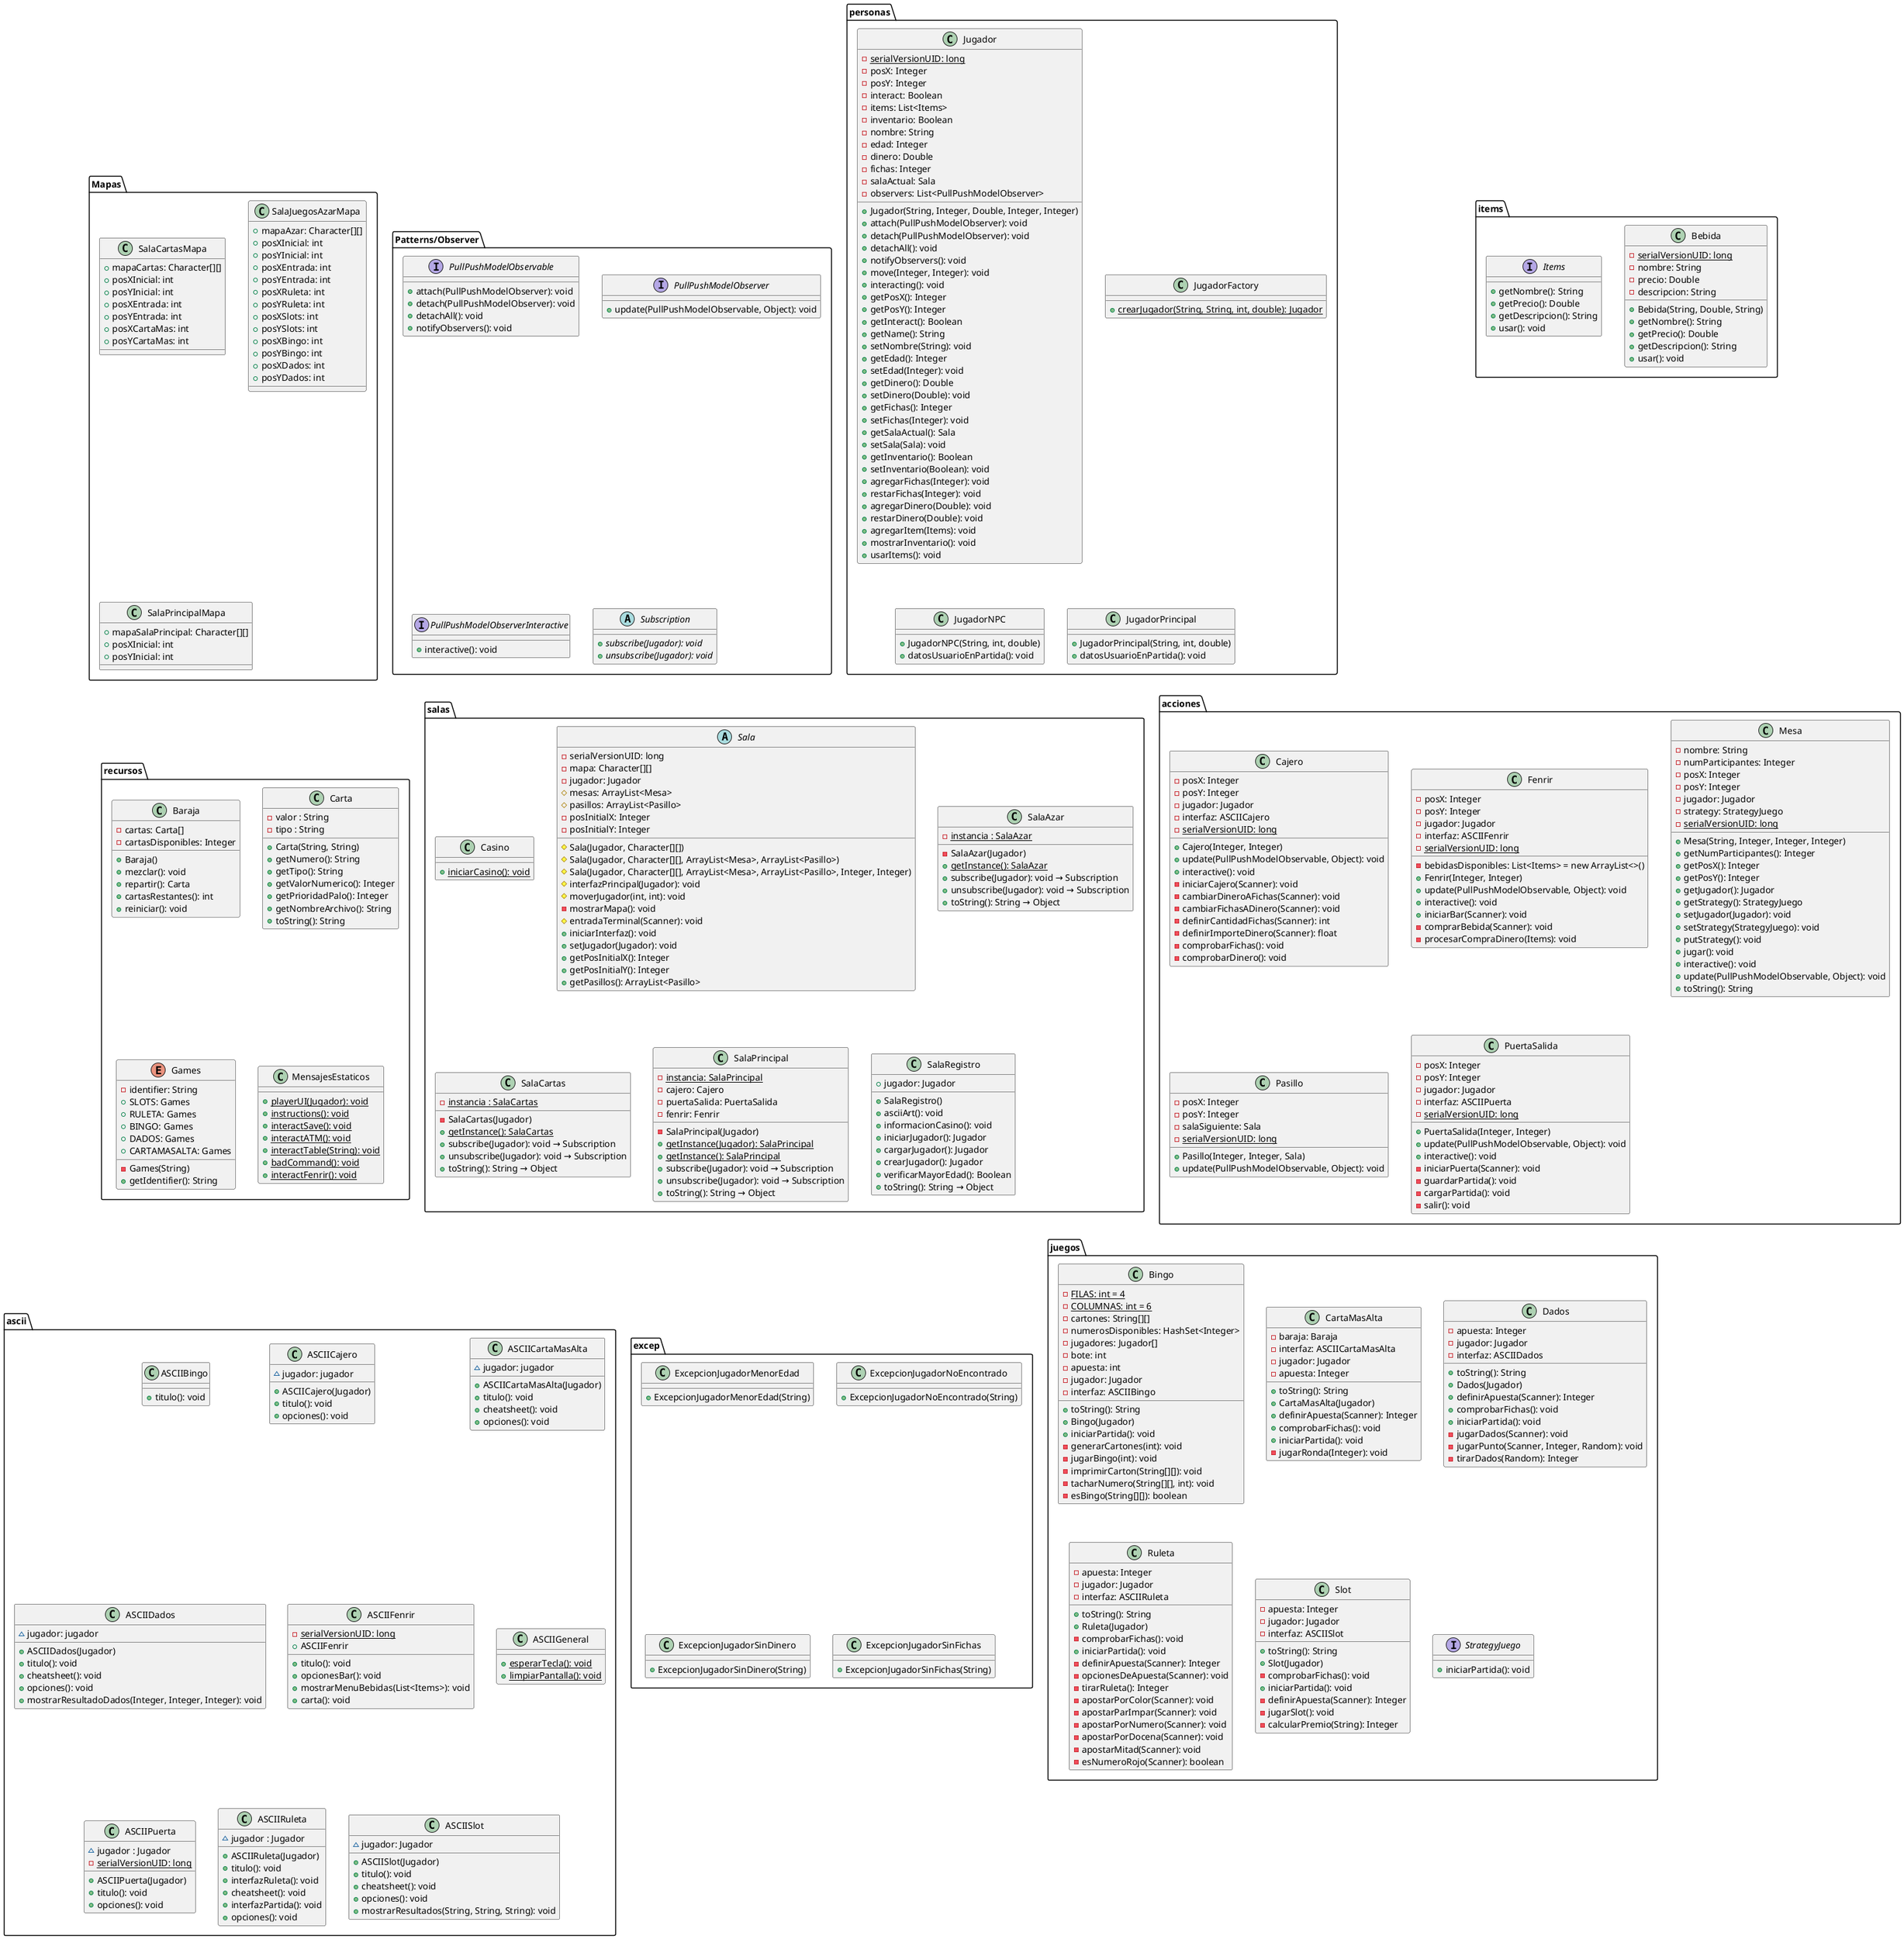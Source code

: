 @startuml

'https://plantuml.com/class-diagram
'- Privado' 'private Jugador jugador'
'# protected' 'protected Jugador jugador'
'~ package' 'Jugador jugador'
'+ public' 'public Jugador jugador'

package "Mapas" {
    class SalaCartasMapa {
        + mapaCartas: Character[][]
        + posXInicial: int
        + posYInicial: int
        + posXEntrada: int
        + posYEntrada: int
        + posXCartaMas: int
        + posYCartaMas: int
    }

    class SalaJuegosAzarMapa {
        + mapaAzar: Character[][]
        + posXInicial: int
        + posYInicial: int
        + posXEntrada: int
        + posYEntrada: int
        + posXRuleta: int
        + posYRuleta: int
        + posXSlots: int
        + posYSlots: int
        + posXBingo: int
        + posYBingo: int
        + posXDados: int
        + posYDados: int
    }

    class SalaPrincipalMapa {
        + mapaSalaPrincipal: Character[][]
        + posXInicial: int
        + posYInicial: int
    }
}

package "Patterns/Observer" {
    interface PullPushModelObservable {
        + attach(PullPushModelObserver): void
        + detach(PullPushModelObserver): void
        + detachAll(): void
        + notifyObservers(): void
    }

    interface PullPushModelObserver {
        + update(PullPushModelObservable, Object): void
    }

    interface PullPushModelObserverInteractive {
        + interactive(): void
    }

    abstract class Subscription {
        + {abstract} subscribe(Jugador): void
        + {abstract} unsubscribe(Jugador): void
    }
}

package "personas" {
    class Jugador {
        - {static} serialVersionUID: long
        - posX: Integer
        - posY: Integer
        - interact: Boolean
        - items: List<Items>
        - inventario: Boolean
        - nombre: String
        - edad: Integer
        - dinero: Double
        - fichas: Integer
        - salaActual: Sala
        - observers: List<PullPushModelObserver>

        + Jugador(String, Integer, Double, Integer, Integer)
        + attach(PullPushModelObserver): void
        + detach(PullPushModelObserver): void
        + detachAll(): void
        + notifyObservers(): void
        + move(Integer, Integer): void
        + interacting(): void
        + getPosX(): Integer
        + getPosY(): Integer
        + getInteract(): Boolean
        + getName(): String
        + setNombre(String): void
        + getEdad(): Integer
        + setEdad(Integer): void
        + getDinero(): Double
        + setDinero(Double): void
        + getFichas(): Integer
        + setFichas(Integer): void
        + getSalaActual(): Sala
        + setSala(Sala): void
        + getInventario(): Boolean
        + setInventario(Boolean): void
        + agregarFichas(Integer): void
        + restarFichas(Integer): void
        + agregarDinero(Double): void
        + restarDinero(Double): void
        + agregarItem(Items): void
        + mostrarInventario(): void
        + usarItems(): void
    }

    class JugadorFactory {
        + {static} crearJugador(String, String, int, double): Jugador
    }

    class JugadorNPC {
        + JugadorNPC(String, int, double)
        + datosUsuarioEnPartida(): void
    }

    class JugadorPrincipal {
        + JugadorPrincipal(String, int, double)
        + datosUsuarioEnPartida(): void
    }
}

package "recursos" {
    class Baraja {
        - cartas: Carta[]
        - cartasDisponibles: Integer

        + Baraja()
        + mezclar(): void
        + repartir(): Carta
        + cartasRestantes(): int
        + reiniciar(): void
    }

    class Carta {
        - valor : String
        - tipo : String

        + Carta(String, String)
        + getNumero(): String
        + getTipo(): String
        + getValorNumerico(): Integer
        + getPrioridadPalo(): Integer
        + getNombreArchivo(): String
        + toString(): String
    }

    enum Games {
        - identifier: String
        + SLOTS: Games
        + RULETA: Games
        + BINGO: Games
        + DADOS: Games
        + CARTAMASALTA: Games

        - Games(String)
        + getIdentifier(): String
    }

    class MensajesEstaticos {
        + {static} playerUI(Jugador): void
        + {static} instructions(): void
        + {static} interactSave(): void
        + {static} interactATM(): void
        + {static} interactTable(String): void
        + {static} badCommand(): void
        + {static} interactFenrir(): void
    }
}

package "salas" {
    class Casino {
        + {static} iniciarCasino(): void
    }

    abstract class Sala {

        - serialVersionUID: long
        - mapa: Character[][]
        - jugador: Jugador
        # mesas: ArrayList<Mesa>
        # pasillos: ArrayList<Pasillo>
        - posInitialX: Integer
        - posInitialY: Integer

        # Sala(Jugador, Character[][])
        # Sala(Jugador, Character[][], ArrayList<Mesa>, ArrayList<Pasillo>)
        # Sala(Jugador, Character[][], ArrayList<Mesa>, ArrayList<Pasillo>, Integer, Integer)
        # interfazPrincipal(Jugador): void
        # moverJugador(int, int): void
        - mostrarMapa(): void
        # entradaTerminal(Scanner): void
        + iniciarInterfaz(): void
        + setJugador(Jugador): void
        + getPosInitialX(): Integer
        + getPosInitialY(): Integer
        + getPasillos(): ArrayList<Pasillo>
    }

    class SalaAzar {
        - {static} instancia : SalaAzar

        - SalaAzar(Jugador)
        + {static} getInstance(): SalaAzar
        + subscribe(Jugador): void → Subscription
        + unsubscribe(Jugador): void → Subscription
        + toString(): String → Object
    }

    class SalaCartas {
        - {static} instancia : SalaCartas

        - SalaCartas(Jugador)
        + {static} getInstance(): SalaCartas
        + subscribe(Jugador): void → Subscription
        + unsubscribe(Jugador): void → Subscription
        + toString(): String → Object
    }

    class SalaPrincipal {
        - {static} instancia: SalaPrincipal
        - cajero: Cajero
        - puertaSalida: PuertaSalida
        - fenrir: Fenrir

        - SalaPrincipal(Jugador)
        + {static} getInstance(Jugador): SalaPrincipal
        + {static} getInstance(): SalaPrincipal
        + subscribe(Jugador): void → Subscription
        + unsubscribe(Jugador): void → Subscription
        + toString(): String → Object
    }

    class SalaRegistro {
        + jugador: Jugador

        + SalaRegistro()
        + asciiArt(): void
        + informacionCasino(): void
        + iniciarJugador(): Jugador
        + cargarJugador(): Jugador
        + crearJugador(): Jugador
        + verificarMayorEdad(): Boolean
        + toString(): String → Object
    }
}

package "acciones" {
    class Cajero {
        - posX: Integer
        - posY: Integer
        - jugador: Jugador
        - interfaz: ASCIICajero
        - {static} serialVersionUID: long
        + Cajero(Integer, Integer)
        + update(PullPushModelObservable, Object): void
        + interactive(): void
        - iniciarCajero(Scanner): void
        - cambiarDineroAFichas(Scanner): void
        - cambiarFichasADinero(Scanner): void
        - definirCantidadFichas(Scanner): int
        - definirImporteDinero(Scanner): float
        - comprobarFichas(): void
        - comprobarDinero(): void
    }

    class Fenrir {
        - posX: Integer
        - posY: Integer
        - jugador: Jugador
        - bebidasDisponibles: List<Items> = new ArrayList<>()
        - interfaz: ASCIIFenrir
        - {static} serialVersionUID: long
        + Fenrir(Integer, Integer)
        + update(PullPushModelObservable, Object): void
        + interactive(): void
        + iniciarBar(Scanner): void
        - comprarBebida(Scanner): void
        - procesarCompraDinero(Items): void
    }

    class Mesa {
        - nombre: String
        - numParticipantes: Integer
        - posX: Integer
        - posY: Integer
        - jugador: Jugador
        - strategy: StrategyJuego
        - {static} serialVersionUID: long
        + Mesa(String, Integer, Integer, Integer)
        + getNumParticipantes(): Integer
        + getPosX(): Integer
        + getPosY(): Integer
        + getJugador(): Jugador
        + getStrategy(): StrategyJuego
        + setJugador(Jugador): void
        + setStrategy(StrategyJuego): void
        + putStrategy(): void
        + jugar(): void
        + interactive(): void
        + update(PullPushModelObservable, Object): void
        + toString(): String
    }

    class Pasillo {
        - posX: Integer
        - posY: Integer
        - salaSiguiente: Sala
        - {static} serialVersionUID: long
        + Pasillo(Integer, Integer, Sala)
        + update(PullPushModelObservable, Object): void
    }

    class PuertaSalida {
        - posX: Integer
        - posY: Integer
        - jugador: Jugador
        - interfaz: ASCIIPuerta
        - {static} serialVersionUID: long
        + PuertaSalida(Integer, Integer)
        + update(PullPushModelObservable, Object): void
        + interactive(): void
        - iniciarPuerta(Scanner): void
        - guardarPartida(): void
        - cargarPartida(): void
        - salir(): void
    }
}

package "ascii" {
    class ASCIIBingo {
        + titulo(): void
    }

    class ASCIICajero {
        ~ jugador: jugador
        + ASCIICajero(Jugador)
        + titulo(): void
        + opciones(): void
    }

    class ASCIICartaMasAlta {
        ~ jugador: jugador
        + ASCIICartaMasAlta(Jugador)
        + titulo(): void
        + cheatsheet(): void
        + opciones(): void
    }

    class ASCIIDados {
        ~ jugador: jugador
        + ASCIIDados(Jugador)
        + titulo(): void
        + cheatsheet(): void
        + opciones(): void
        + mostrarResultadoDados(Integer, Integer, Integer): void
    }

    class ASCIIFenrir {
        - {static} serialVersionUID: long
        + ASCIIFenrir
        + titulo(): void
        + opcionesBar(): void
        + mostrarMenuBebidas(List<Items>): void
        + carta(): void
    }

    class ASCIIGeneral {
        + {static} esperarTecla(): void
        + {static} limpiarPantalla(): void
    }

    class ASCIIPuerta {
        ~ jugador : Jugador
        - {static} serialVersionUID: long
        + ASCIIPuerta(Jugador)
        + titulo(): void
        + opciones(): void
    }

    class ASCIIRuleta {
        ~ jugador : Jugador
        + ASCIIRuleta(Jugador)
        + titulo(): void
        + interfazRuleta(): void
        + cheatsheet(): void
        + interfazPartida(): void
        + opciones(): void
    }

    class ASCIISlot {
        ~ jugador: Jugador
        + ASCIISlot(Jugador)
        + titulo(): void
        + cheatsheet(): void
        + opciones(): void
        + mostrarResultados(String, String, String): void
    }
}

package "excep" {
    class ExcepcionJugadorMenorEdad {
        + ExcepcionJugadorMenorEdad(String)
    }

    class ExcepcionJugadorNoEncontrado {
        + ExcepcionJugadorNoEncontrado(String)
    }

    class ExcepcionJugadorSinDinero {
        + ExcepcionJugadorSinDinero(String)
    }

    class ExcepcionJugadorSinFichas {
        + ExcepcionJugadorSinFichas(String)
    }
}

package "items" {
    class Bebida {
        - {static} serialVersionUID: long
        - nombre: String
        - precio: Double
        - descripcion: String
        + Bebida(String, Double, String)
        + getNombre(): String
        + getPrecio(): Double
        + getDescripcion(): String
        + usar(): void
    }

    interface Items {
        + getNombre(): String
        + getPrecio(): Double
        + getDescripcion(): String
        + usar(): void
    }
}

package "juegos" {
    class Bingo {
        + toString(): String
        - {static} FILAS: int = 4
        - {static} COLUMNAS: int = 6
        - cartones: String[][]
        - numerosDisponibles: HashSet<Integer>
        - jugadores: Jugador[]
        - bote: int
        - apuesta: int
        - jugador: Jugador
        - interfaz: ASCIIBingo
        + Bingo(Jugador)
        + iniciarPartida(): void
        - generarCartones(int): void
        - jugarBingo(int): void
        - imprimirCarton(String[][]): void
        - tacharNumero(String[][], int): void
        - esBingo(String[][]): boolean
    }

    class CartaMasAlta {
        + toString(): String
        - baraja: Baraja
        - interfaz: ASCIICartaMasAlta
        - jugador: Jugador
        - apuesta: Integer
        + CartaMasAlta(Jugador)
        + definirApuesta(Scanner): Integer
        + comprobarFichas(): void
        + iniciarPartida(): void
        - jugarRonda(Integer): void
    }

    class Dados {
        + toString(): String
        - apuesta: Integer
        - jugador: Jugador
        - interfaz: ASCIIDados
        + Dados(Jugador)
        + definirApuesta(Scanner): Integer
        + comprobarFichas(): void
        + iniciarPartida(): void
        - jugarDados(Scanner): void
        - jugarPunto(Scanner, Integer, Random): void
        - tirarDados(Random): Integer
    }

    class Ruleta {
        + toString(): String
        - apuesta: Integer
        - jugador: Jugador
        - interfaz: ASCIIRuleta
        + Ruleta(Jugador)
        - comprobarFichas(): void
        + iniciarPartida(): void
        - definirApuesta(Scanner): Integer
        - opcionesDeApuesta(Scanner): void
        - tirarRuleta(): Integer
        - apostarPorColor(Scanner): void
        - apostarParImpar(Scanner): void
        - apostarPorNumero(Scanner): void
        - apostarPorDocena(Scanner): void
        - apostarMitad(Scanner): void
        - esNumeroRojo(Scanner): boolean
    }

    class Slot {
        + toString(): String
        - apuesta: Integer
        - jugador: Jugador
        - interfaz: ASCIISlot
        + Slot(Jugador)
        - comprobarFichas(): void
        + iniciarPartida(): void
        - definirApuesta(Scanner): Integer
        - jugarSlot(): void
        - calcularPremio(String): Integer
    }

    interface StrategyJuego {
        + iniciarPartida(): void
    }
}

@enduml
